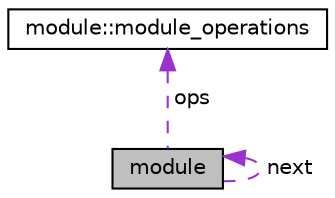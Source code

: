 digraph "module"
{
  edge [fontname="Helvetica",fontsize="10",labelfontname="Helvetica",labelfontsize="10"];
  node [fontname="Helvetica",fontsize="10",shape=record];
  Node1 [label="module",height=0.2,width=0.4,color="black", fillcolor="grey75", style="filled", fontcolor="black"];
  Node2 -> Node1 [dir="back",color="darkorchid3",fontsize="10",style="dashed",label=" ops" ,fontname="Helvetica"];
  Node2 [label="module::module_operations",height=0.2,width=0.4,color="black", fillcolor="white", style="filled",URL="$structmodule_1_1module__operations.html"];
  Node1 -> Node1 [dir="back",color="darkorchid3",fontsize="10",style="dashed",label=" next" ,fontname="Helvetica"];
}
